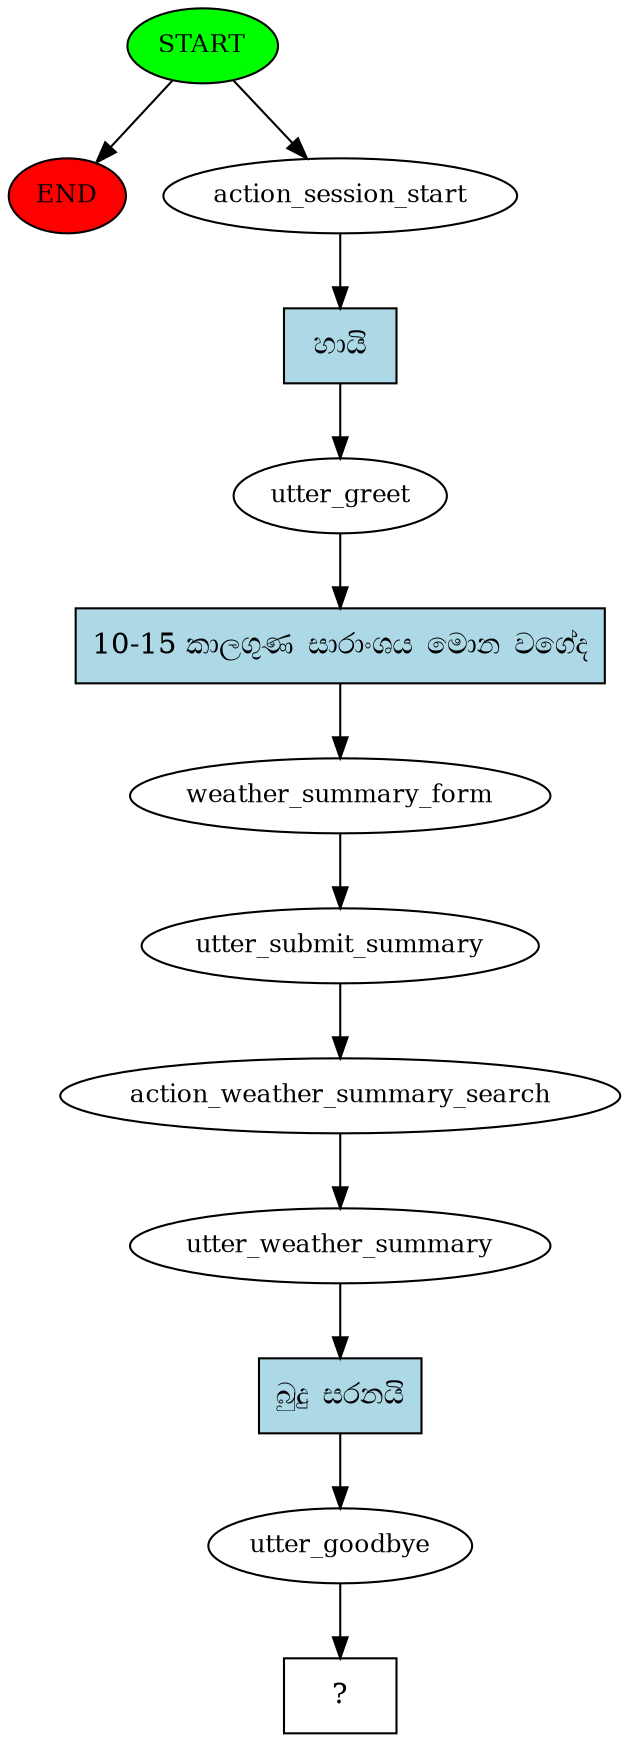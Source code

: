 digraph  {
0 [class="start active", fillcolor=green, fontsize=12, label=START, style=filled];
"-1" [class=end, fillcolor=red, fontsize=12, label=END, style=filled];
1 [class=active, fontsize=12, label=action_session_start];
2 [class=active, fontsize=12, label=utter_greet];
3 [class=active, fontsize=12, label=weather_summary_form];
4 [class=active, fontsize=12, label=utter_submit_summary];
5 [class=active, fontsize=12, label=action_weather_summary_search];
6 [class=active, fontsize=12, label=utter_weather_summary];
7 [class=active, fontsize=12, label=utter_goodbye];
8 [class="intent dashed active", label="  ?  ", shape=rect];
9 [class="intent active", fillcolor=lightblue, label="හායි", shape=rect, style=filled];
10 [class="intent active", fillcolor=lightblue, label="10-15 කාලගුණ සාරාංශය මොන වගේද", shape=rect, style=filled];
11 [class="intent active", fillcolor=lightblue, label="බුදු සරනයි", shape=rect, style=filled];
0 -> "-1"  [class="", key=NONE, label=""];
0 -> 1  [class=active, key=NONE, label=""];
1 -> 9  [class=active, key=0];
2 -> 10  [class=active, key=0];
3 -> 4  [class=active, key=NONE, label=""];
4 -> 5  [class=active, key=NONE, label=""];
5 -> 6  [class=active, key=NONE, label=""];
6 -> 11  [class=active, key=0];
7 -> 8  [class=active, key=NONE, label=""];
9 -> 2  [class=active, key=0];
10 -> 3  [class=active, key=0];
11 -> 7  [class=active, key=0];
}

